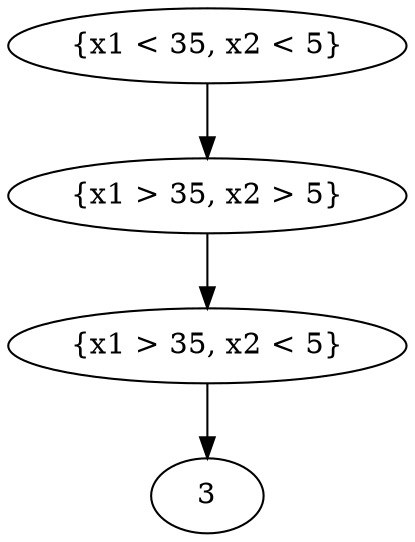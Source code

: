 digraph G {
        0 [label="{x1 < 35, x2 < 5}"][init=1][match=0];
        1 [label="{x1 > 35, x2 > 5}"][init=0][match=0];
        2 [label="{x1 > 35, x2 < 5}"][init=0][match=0];
        3 [init=0][match=1];
        0->1 [guard="{x0 < 10}"];
        1->2 [guard="{x0 < 150}"];
        2->3 [guard="{x0 < 150}"];
}
